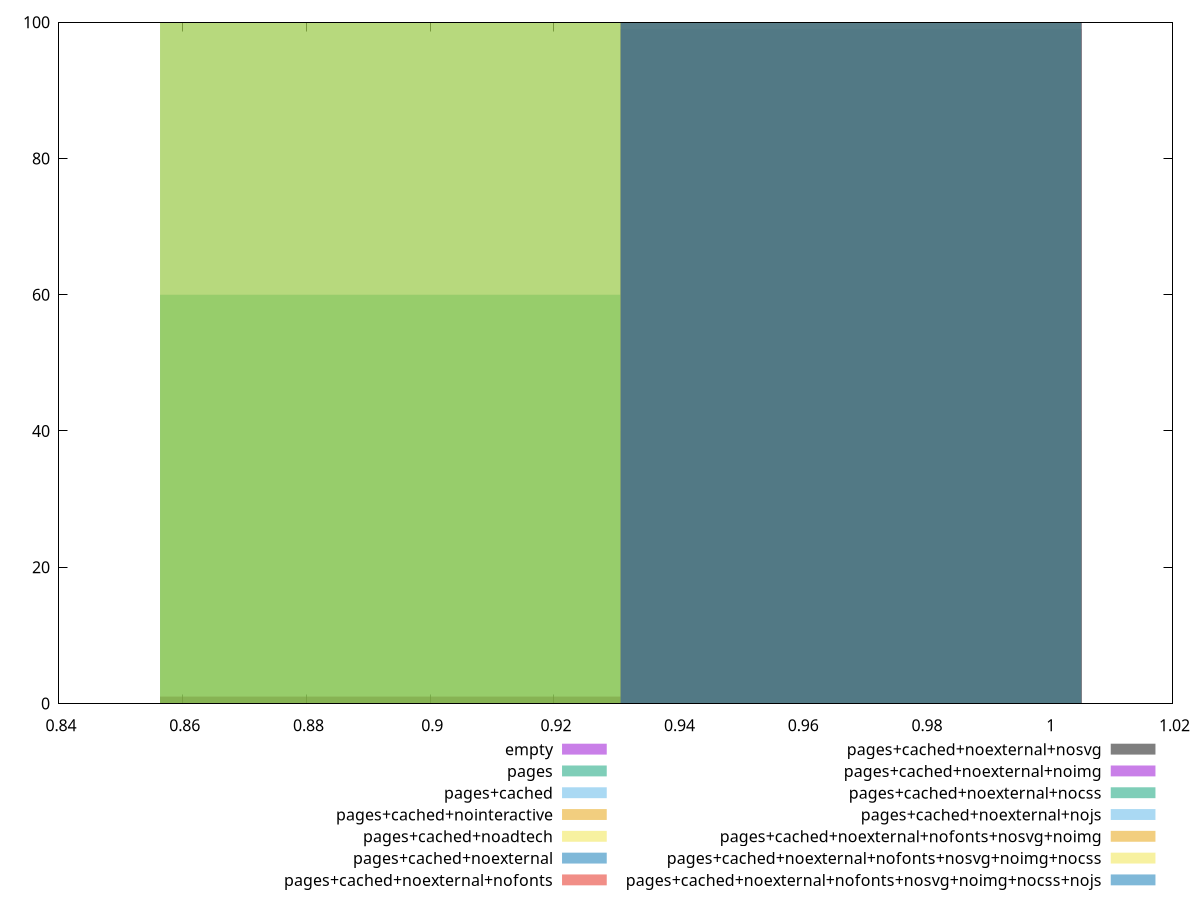 reset
set terminal svg size 640, 620 enhanced background rgb 'white'
set output "report_00007_2020-12-11T15:55:29.892Z/unminified-javascript/comparison/histogram/all_score.svg"

$empty <<EOF
0.9680302704129496 100
EOF

$pages <<EOF
0.9680302704129496 40
0.8935664034581073 60
EOF

$pagesCached <<EOF
0.9680302704129496 100
EOF

$pagesCachedNointeractive <<EOF
0.9680302704129496 100
EOF

$pagesCachedNoadtech <<EOF
0.9680302704129496 100
EOF

$pagesCachedNoexternal <<EOF
0.9680302704129496 100
EOF

$pagesCachedNoexternalNofonts <<EOF
0.9680302704129496 100
EOF

$pagesCachedNoexternalNosvg <<EOF
0.9680302704129496 99
0.8935664034581073 1
EOF

$pagesCachedNoexternalNoimg <<EOF
0.9680302704129496 100
EOF

$pagesCachedNoexternalNocss <<EOF
0.8935664034581073 100
EOF

$pagesCachedNoexternalNojs <<EOF
0.9680302704129496 100
EOF

$pagesCachedNoexternalNofontsNosvgNoimg <<EOF
0.9680302704129496 100
EOF

$pagesCachedNoexternalNofontsNosvgNoimgNocss <<EOF
0.8935664034581073 100
EOF

$pagesCachedNoexternalNofontsNosvgNoimgNocssNojs <<EOF
0.9680302704129496 100
EOF

set key outside below
set boxwidth 0.07446386695484228
set yrange [0:100]
set style fill transparent solid 0.5 noborder

plot \
  $empty title "empty" with boxes, \
  $pages title "pages" with boxes, \
  $pagesCached title "pages+cached" with boxes, \
  $pagesCachedNointeractive title "pages+cached+nointeractive" with boxes, \
  $pagesCachedNoadtech title "pages+cached+noadtech" with boxes, \
  $pagesCachedNoexternal title "pages+cached+noexternal" with boxes, \
  $pagesCachedNoexternalNofonts title "pages+cached+noexternal+nofonts" with boxes, \
  $pagesCachedNoexternalNosvg title "pages+cached+noexternal+nosvg" with boxes, \
  $pagesCachedNoexternalNoimg title "pages+cached+noexternal+noimg" with boxes, \
  $pagesCachedNoexternalNocss title "pages+cached+noexternal+nocss" with boxes, \
  $pagesCachedNoexternalNojs title "pages+cached+noexternal+nojs" with boxes, \
  $pagesCachedNoexternalNofontsNosvgNoimg title "pages+cached+noexternal+nofonts+nosvg+noimg" with boxes, \
  $pagesCachedNoexternalNofontsNosvgNoimgNocss title "pages+cached+noexternal+nofonts+nosvg+noimg+nocss" with boxes, \
  $pagesCachedNoexternalNofontsNosvgNoimgNocssNojs title "pages+cached+noexternal+nofonts+nosvg+noimg+nocss+nojs" with boxes, \


reset